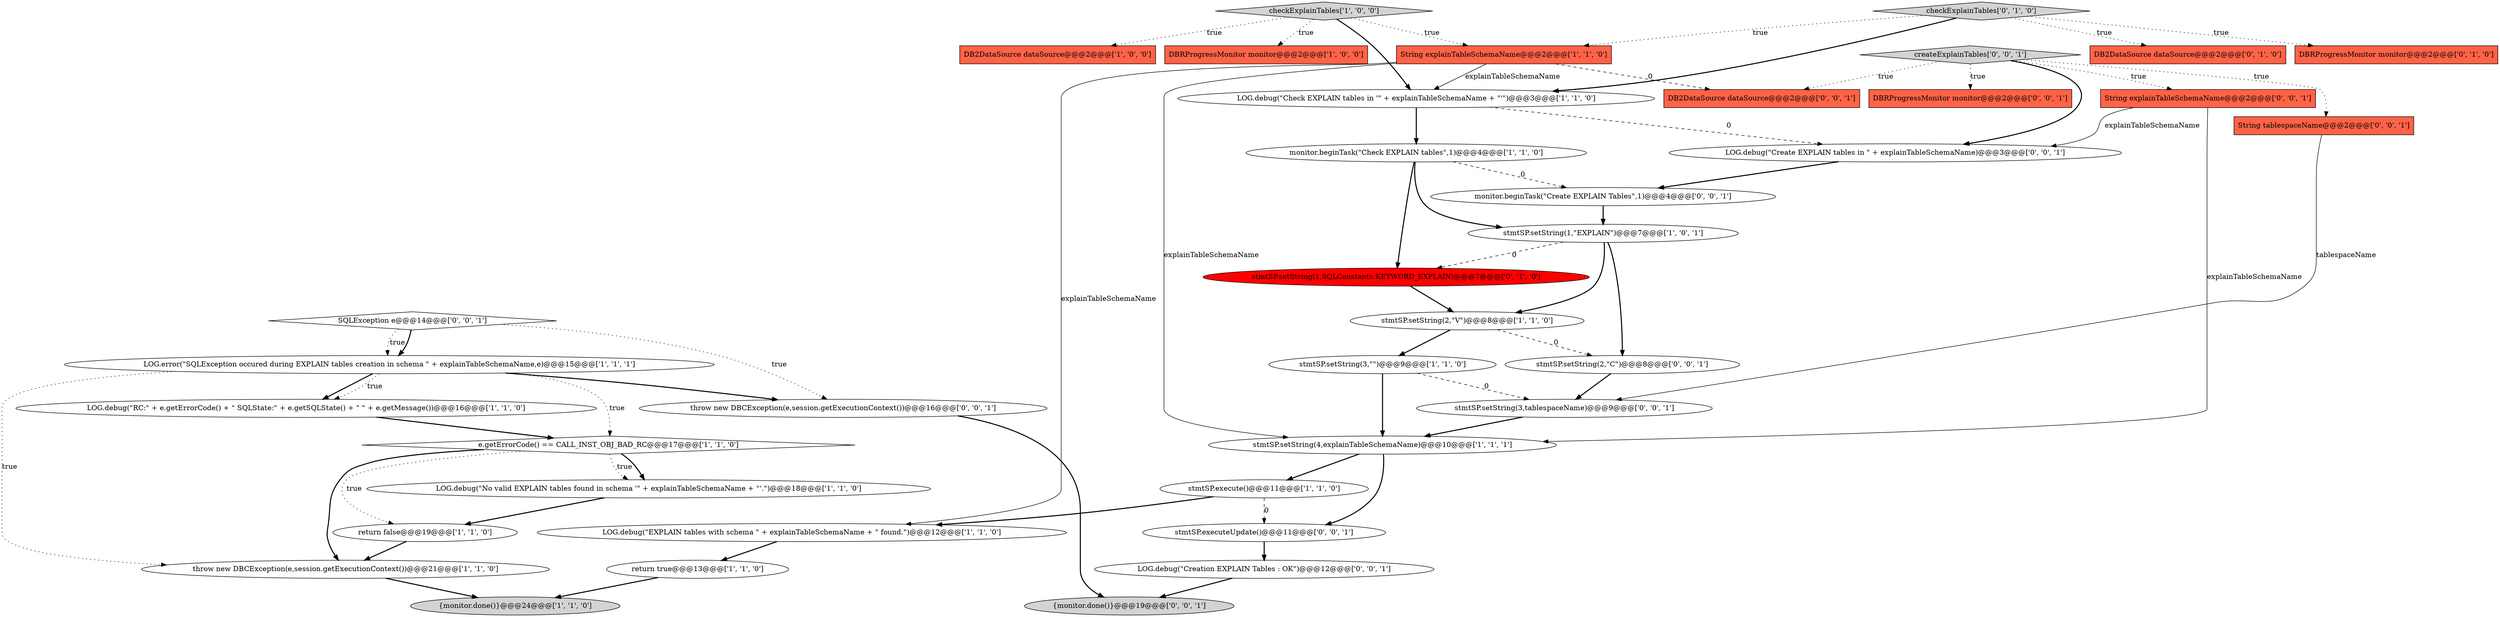 digraph {
30 [style = filled, label = "String tablespaceName@@@2@@@['0', '0', '1']", fillcolor = tomato, shape = box image = "AAA0AAABBB3BBB"];
24 [style = filled, label = "monitor.beginTask(\"Create EXPLAIN Tables\",1)@@@4@@@['0', '0', '1']", fillcolor = white, shape = ellipse image = "AAA0AAABBB3BBB"];
36 [style = filled, label = "LOG.debug(\"Create EXPLAIN tables in \" + explainTableSchemaName)@@@3@@@['0', '0', '1']", fillcolor = white, shape = ellipse image = "AAA0AAABBB3BBB"];
6 [style = filled, label = "checkExplainTables['1', '0', '0']", fillcolor = lightgray, shape = diamond image = "AAA0AAABBB1BBB"];
13 [style = filled, label = "String explainTableSchemaName@@@2@@@['1', '1', '0']", fillcolor = tomato, shape = box image = "AAA0AAABBB1BBB"];
35 [style = filled, label = "DB2DataSource dataSource@@@2@@@['0', '0', '1']", fillcolor = tomato, shape = box image = "AAA0AAABBB3BBB"];
14 [style = filled, label = "stmtSP.setString(4,explainTableSchemaName)@@@10@@@['1', '1', '1']", fillcolor = white, shape = ellipse image = "AAA0AAABBB1BBB"];
23 [style = filled, label = "DB2DataSource dataSource@@@2@@@['0', '1', '0']", fillcolor = tomato, shape = box image = "AAA0AAABBB2BBB"];
33 [style = filled, label = "createExplainTables['0', '0', '1']", fillcolor = lightgray, shape = diamond image = "AAA0AAABBB3BBB"];
9 [style = filled, label = "LOG.debug(\"EXPLAIN tables with schema \" + explainTableSchemaName + \" found.\")@@@12@@@['1', '1', '0']", fillcolor = white, shape = ellipse image = "AAA0AAABBB1BBB"];
27 [style = filled, label = "SQLException e@@@14@@@['0', '0', '1']", fillcolor = white, shape = diamond image = "AAA0AAABBB3BBB"];
34 [style = filled, label = "stmtSP.setString(3,tablespaceName)@@@9@@@['0', '0', '1']", fillcolor = white, shape = ellipse image = "AAA0AAABBB3BBB"];
25 [style = filled, label = "DBRProgressMonitor monitor@@@2@@@['0', '0', '1']", fillcolor = tomato, shape = box image = "AAA0AAABBB3BBB"];
28 [style = filled, label = "{monitor.done()}@@@19@@@['0', '0', '1']", fillcolor = lightgray, shape = ellipse image = "AAA0AAABBB3BBB"];
19 [style = filled, label = "LOG.debug(\"RC:\" + e.getErrorCode() + \" SQLState:\" + e.getSQLState() + \" \" + e.getMessage())@@@16@@@['1', '1', '0']", fillcolor = white, shape = ellipse image = "AAA0AAABBB1BBB"];
3 [style = filled, label = "stmtSP.setString(2,\"V\")@@@8@@@['1', '1', '0']", fillcolor = white, shape = ellipse image = "AAA0AAABBB1BBB"];
21 [style = filled, label = "stmtSP.setString(1,SQLConstants.KEYWORD_EXPLAIN)@@@7@@@['0', '1', '0']", fillcolor = red, shape = ellipse image = "AAA1AAABBB2BBB"];
17 [style = filled, label = "stmtSP.setString(1,\"EXPLAIN\")@@@7@@@['1', '0', '1']", fillcolor = white, shape = ellipse image = "AAA0AAABBB1BBB"];
2 [style = filled, label = "LOG.debug(\"Check EXPLAIN tables in '\" + explainTableSchemaName + \"'\")@@@3@@@['1', '1', '0']", fillcolor = white, shape = ellipse image = "AAA0AAABBB1BBB"];
20 [style = filled, label = "DBRProgressMonitor monitor@@@2@@@['0', '1', '0']", fillcolor = tomato, shape = box image = "AAA0AAABBB2BBB"];
16 [style = filled, label = "{monitor.done()}@@@24@@@['1', '1', '0']", fillcolor = lightgray, shape = ellipse image = "AAA0AAABBB1BBB"];
7 [style = filled, label = "stmtSP.execute()@@@11@@@['1', '1', '0']", fillcolor = white, shape = ellipse image = "AAA0AAABBB1BBB"];
8 [style = filled, label = "return true@@@13@@@['1', '1', '0']", fillcolor = white, shape = ellipse image = "AAA0AAABBB1BBB"];
11 [style = filled, label = "DBRProgressMonitor monitor@@@2@@@['1', '0', '0']", fillcolor = tomato, shape = box image = "AAA0AAABBB1BBB"];
1 [style = filled, label = "throw new DBCException(e,session.getExecutionContext())@@@21@@@['1', '1', '0']", fillcolor = white, shape = ellipse image = "AAA0AAABBB1BBB"];
32 [style = filled, label = "LOG.debug(\"Creation EXPLAIN Tables : OK\")@@@12@@@['0', '0', '1']", fillcolor = white, shape = ellipse image = "AAA0AAABBB3BBB"];
10 [style = filled, label = "LOG.error(\"SQLException occured during EXPLAIN tables creation in schema \" + explainTableSchemaName,e)@@@15@@@['1', '1', '1']", fillcolor = white, shape = ellipse image = "AAA0AAABBB1BBB"];
4 [style = filled, label = "stmtSP.setString(3,\"\")@@@9@@@['1', '1', '0']", fillcolor = white, shape = ellipse image = "AAA0AAABBB1BBB"];
15 [style = filled, label = "LOG.debug(\"No valid EXPLAIN tables found in schema '\" + explainTableSchemaName + \"'.\")@@@18@@@['1', '1', '0']", fillcolor = white, shape = ellipse image = "AAA0AAABBB1BBB"];
0 [style = filled, label = "e.getErrorCode() == CALL_INST_OBJ_BAD_RC@@@17@@@['1', '1', '0']", fillcolor = white, shape = diamond image = "AAA0AAABBB1BBB"];
22 [style = filled, label = "checkExplainTables['0', '1', '0']", fillcolor = lightgray, shape = diamond image = "AAA0AAABBB2BBB"];
31 [style = filled, label = "throw new DBCException(e,session.getExecutionContext())@@@16@@@['0', '0', '1']", fillcolor = white, shape = ellipse image = "AAA0AAABBB3BBB"];
12 [style = filled, label = "DB2DataSource dataSource@@@2@@@['1', '0', '0']", fillcolor = tomato, shape = box image = "AAA0AAABBB1BBB"];
26 [style = filled, label = "String explainTableSchemaName@@@2@@@['0', '0', '1']", fillcolor = tomato, shape = box image = "AAA0AAABBB3BBB"];
37 [style = filled, label = "stmtSP.setString(2,\"C\")@@@8@@@['0', '0', '1']", fillcolor = white, shape = ellipse image = "AAA0AAABBB3BBB"];
29 [style = filled, label = "stmtSP.executeUpdate()@@@11@@@['0', '0', '1']", fillcolor = white, shape = ellipse image = "AAA0AAABBB3BBB"];
18 [style = filled, label = "monitor.beginTask(\"Check EXPLAIN tables\",1)@@@4@@@['1', '1', '0']", fillcolor = white, shape = ellipse image = "AAA0AAABBB1BBB"];
5 [style = filled, label = "return false@@@19@@@['1', '1', '0']", fillcolor = white, shape = ellipse image = "AAA0AAABBB1BBB"];
8->16 [style = bold, label=""];
4->14 [style = bold, label=""];
0->5 [style = dotted, label="true"];
22->2 [style = bold, label=""];
10->31 [style = bold, label=""];
22->23 [style = dotted, label="true"];
13->35 [style = dashed, label="0"];
13->9 [style = solid, label="explainTableSchemaName"];
0->15 [style = dotted, label="true"];
3->37 [style = dashed, label="0"];
10->19 [style = bold, label=""];
13->2 [style = solid, label="explainTableSchemaName"];
6->13 [style = dotted, label="true"];
27->10 [style = dotted, label="true"];
18->17 [style = bold, label=""];
2->18 [style = bold, label=""];
26->36 [style = solid, label="explainTableSchemaName"];
9->8 [style = bold, label=""];
17->37 [style = bold, label=""];
17->21 [style = dashed, label="0"];
3->4 [style = bold, label=""];
33->26 [style = dotted, label="true"];
33->30 [style = dotted, label="true"];
0->15 [style = bold, label=""];
15->5 [style = bold, label=""];
19->0 [style = bold, label=""];
14->7 [style = bold, label=""];
6->2 [style = bold, label=""];
26->14 [style = solid, label="explainTableSchemaName"];
7->9 [style = bold, label=""];
5->1 [style = bold, label=""];
33->25 [style = dotted, label="true"];
33->35 [style = dotted, label="true"];
36->24 [style = bold, label=""];
22->20 [style = dotted, label="true"];
2->36 [style = dashed, label="0"];
13->14 [style = solid, label="explainTableSchemaName"];
1->16 [style = bold, label=""];
10->19 [style = dotted, label="true"];
0->1 [style = bold, label=""];
37->34 [style = bold, label=""];
29->32 [style = bold, label=""];
27->10 [style = bold, label=""];
33->36 [style = bold, label=""];
22->13 [style = dotted, label="true"];
24->17 [style = bold, label=""];
27->31 [style = dotted, label="true"];
4->34 [style = dashed, label="0"];
14->29 [style = bold, label=""];
17->3 [style = bold, label=""];
10->0 [style = dotted, label="true"];
7->29 [style = dashed, label="0"];
34->14 [style = bold, label=""];
6->12 [style = dotted, label="true"];
31->28 [style = bold, label=""];
18->21 [style = bold, label=""];
10->1 [style = dotted, label="true"];
6->11 [style = dotted, label="true"];
32->28 [style = bold, label=""];
30->34 [style = solid, label="tablespaceName"];
18->24 [style = dashed, label="0"];
21->3 [style = bold, label=""];
}
